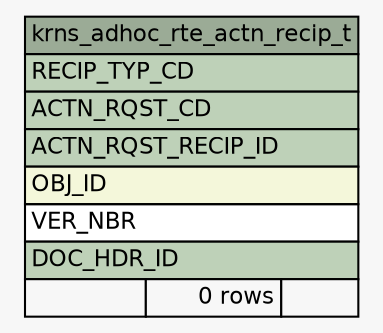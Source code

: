 // dot 2.28.0 on Mac OS X 10.7.2
// SchemaSpy rev 590
digraph "krns_adhoc_rte_actn_recip_t" {
  graph [
    rankdir="RL"
    bgcolor="#f7f7f7"
    nodesep="0.18"
    ranksep="0.46"
    fontname="Helvetica"
    fontsize="11"
  ];
  node [
    fontname="Helvetica"
    fontsize="11"
    shape="plaintext"
  ];
  edge [
    arrowsize="0.8"
  ];
  "krns_adhoc_rte_actn_recip_t" [
    label=<
    <TABLE BORDER="0" CELLBORDER="1" CELLSPACING="0" BGCOLOR="#ffffff">
      <TR><TD COLSPAN="3" BGCOLOR="#9bab96" ALIGN="CENTER">krns_adhoc_rte_actn_recip_t</TD></TR>
      <TR><TD PORT="RECIP_TYP_CD" COLSPAN="3" BGCOLOR="#bed1b8" ALIGN="LEFT">RECIP_TYP_CD</TD></TR>
      <TR><TD PORT="ACTN_RQST_CD" COLSPAN="3" BGCOLOR="#bed1b8" ALIGN="LEFT">ACTN_RQST_CD</TD></TR>
      <TR><TD PORT="ACTN_RQST_RECIP_ID" COLSPAN="3" BGCOLOR="#bed1b8" ALIGN="LEFT">ACTN_RQST_RECIP_ID</TD></TR>
      <TR><TD PORT="OBJ_ID" COLSPAN="3" BGCOLOR="#f4f7da" ALIGN="LEFT">OBJ_ID</TD></TR>
      <TR><TD PORT="VER_NBR" COLSPAN="3" ALIGN="LEFT">VER_NBR</TD></TR>
      <TR><TD PORT="DOC_HDR_ID" COLSPAN="3" BGCOLOR="#bed1b8" ALIGN="LEFT">DOC_HDR_ID</TD></TR>
      <TR><TD ALIGN="LEFT" BGCOLOR="#f7f7f7">  </TD><TD ALIGN="RIGHT" BGCOLOR="#f7f7f7">0 rows</TD><TD ALIGN="RIGHT" BGCOLOR="#f7f7f7">  </TD></TR>
    </TABLE>>
    URL="tables/krns_adhoc_rte_actn_recip_t.html"
    tooltip="krns_adhoc_rte_actn_recip_t"
  ];
}
